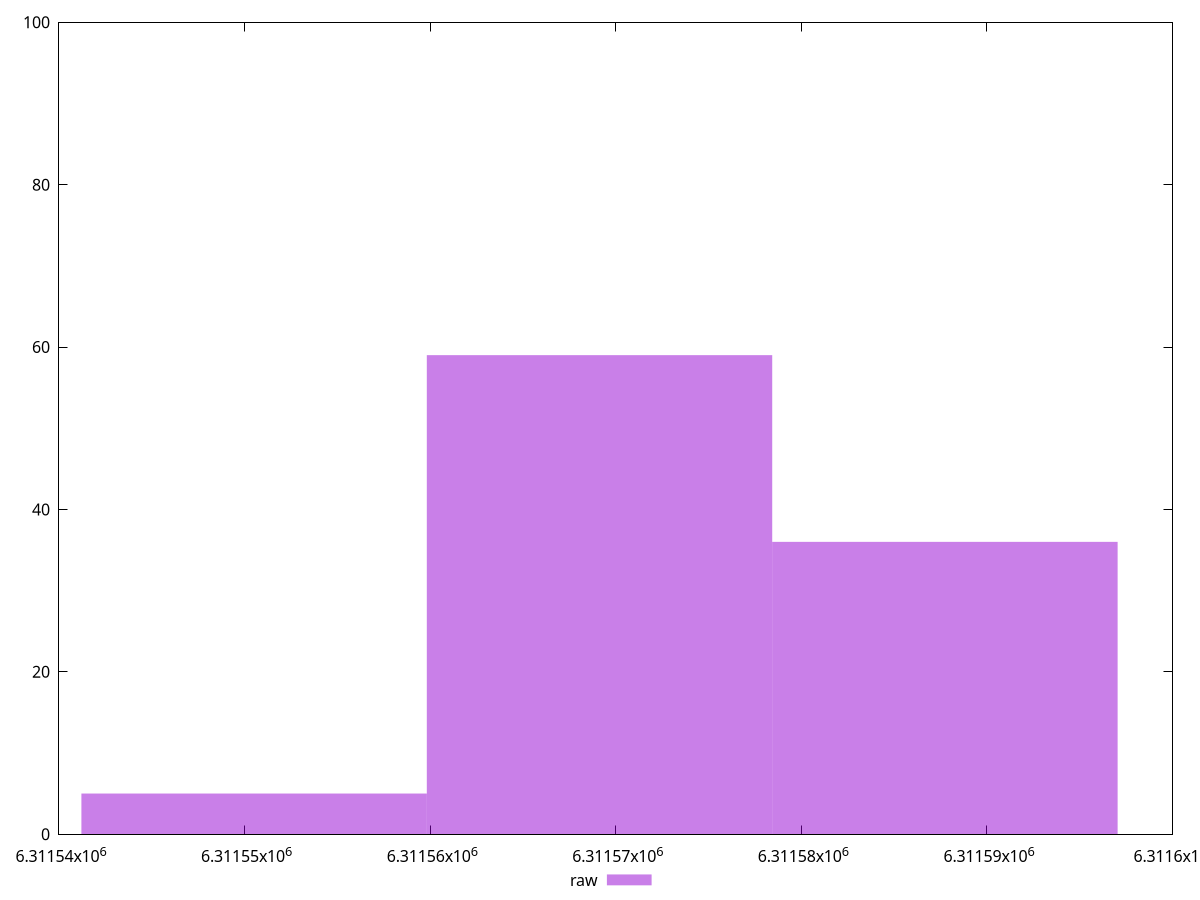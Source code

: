 reset
set terminal svg size 640, 490 enhanced background rgb 'white'
set output "report_00007_2020-12-11T15:55:29.892Z/total-byte-weight/samples/pages+cached+noexternal+nocss/raw/histogram.svg"

$raw <<EOF
6311569.125031845 59
6311587.736970971 36
6311550.513092718 5
EOF

set key outside below
set boxwidth 18.611939126759275
set yrange [0:100]
set style fill transparent solid 0.5 noborder

plot \
  $raw title "raw" with boxes, \


reset